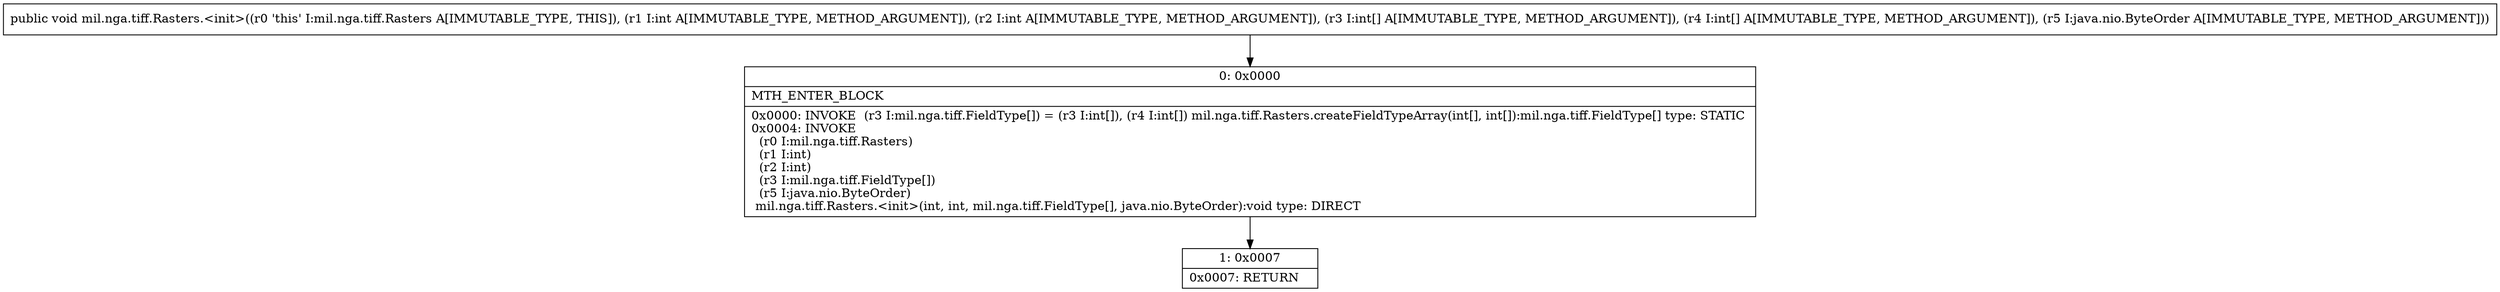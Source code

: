 digraph "CFG formil.nga.tiff.Rasters.\<init\>(II[I[ILjava\/nio\/ByteOrder;)V" {
Node_0 [shape=record,label="{0\:\ 0x0000|MTH_ENTER_BLOCK\l|0x0000: INVOKE  (r3 I:mil.nga.tiff.FieldType[]) = (r3 I:int[]), (r4 I:int[]) mil.nga.tiff.Rasters.createFieldTypeArray(int[], int[]):mil.nga.tiff.FieldType[] type: STATIC \l0x0004: INVOKE  \l  (r0 I:mil.nga.tiff.Rasters)\l  (r1 I:int)\l  (r2 I:int)\l  (r3 I:mil.nga.tiff.FieldType[])\l  (r5 I:java.nio.ByteOrder)\l mil.nga.tiff.Rasters.\<init\>(int, int, mil.nga.tiff.FieldType[], java.nio.ByteOrder):void type: DIRECT \l}"];
Node_1 [shape=record,label="{1\:\ 0x0007|0x0007: RETURN   \l}"];
MethodNode[shape=record,label="{public void mil.nga.tiff.Rasters.\<init\>((r0 'this' I:mil.nga.tiff.Rasters A[IMMUTABLE_TYPE, THIS]), (r1 I:int A[IMMUTABLE_TYPE, METHOD_ARGUMENT]), (r2 I:int A[IMMUTABLE_TYPE, METHOD_ARGUMENT]), (r3 I:int[] A[IMMUTABLE_TYPE, METHOD_ARGUMENT]), (r4 I:int[] A[IMMUTABLE_TYPE, METHOD_ARGUMENT]), (r5 I:java.nio.ByteOrder A[IMMUTABLE_TYPE, METHOD_ARGUMENT])) }"];
MethodNode -> Node_0;
Node_0 -> Node_1;
}

